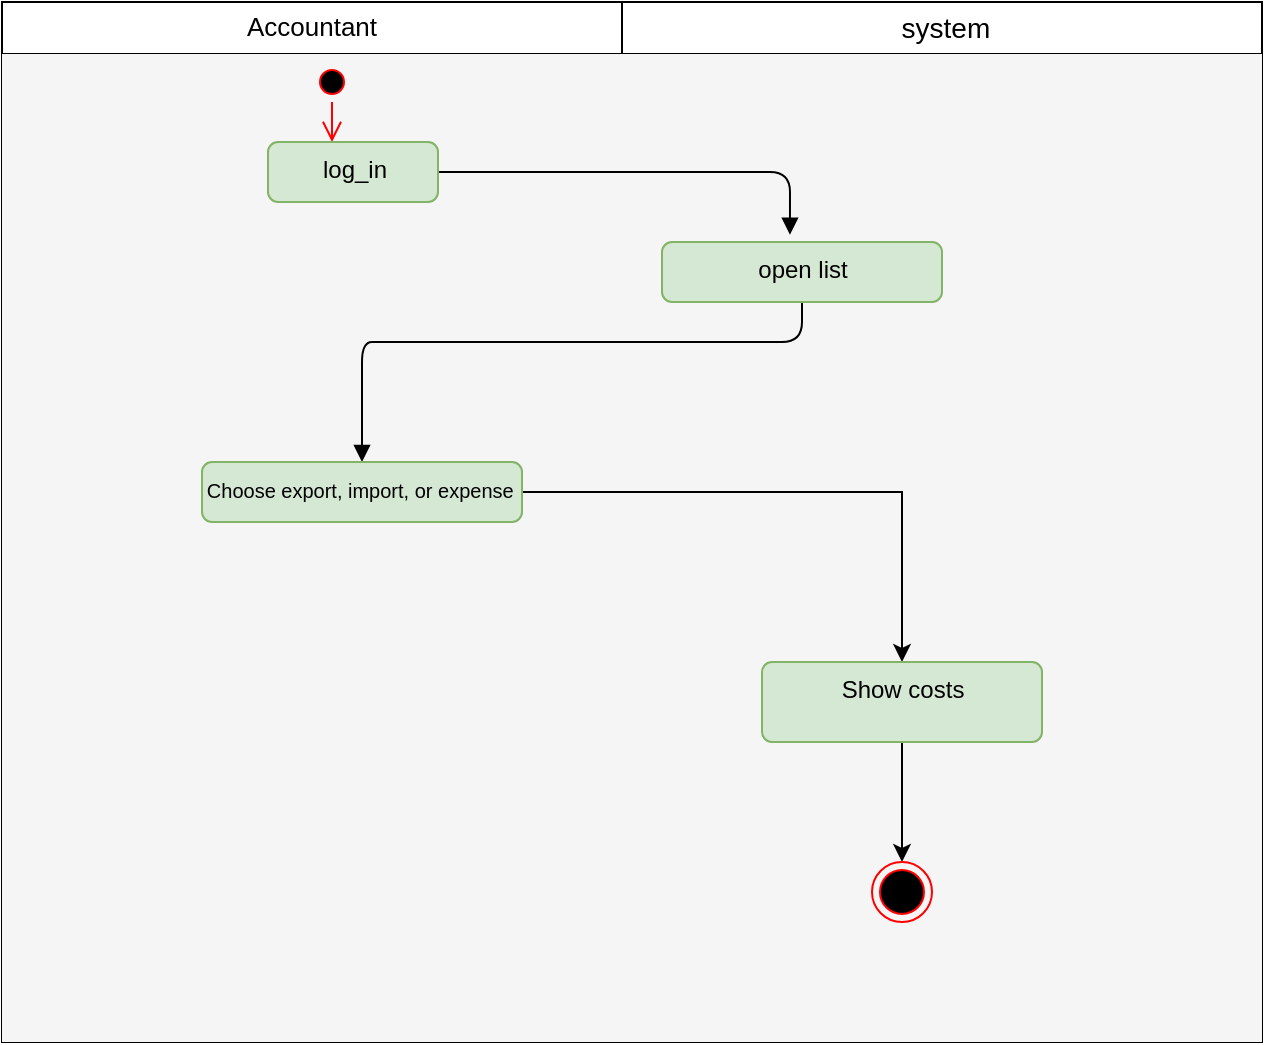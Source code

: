 <mxfile version="13.9.9" type="device"><diagram id="NzJypotiCb1DIV97a8o2" name="Page-1"><mxGraphModel dx="852" dy="494" grid="1" gridSize="10" guides="1" tooltips="1" connect="1" arrows="1" fold="1" page="1" pageScale="1" pageWidth="850" pageHeight="1100" math="0" shadow="0"><root><mxCell id="0"/><mxCell id="1" parent="0"/><mxCell id="_QCNhKMkjO_4iH3cB_B_-1" value="" style="shape=table;html=1;whiteSpace=wrap;startSize=0;container=1;collapsible=0;childLayout=tableLayout;" vertex="1" parent="1"><mxGeometry x="250" y="450" width="630" height="520" as="geometry"/></mxCell><mxCell id="_QCNhKMkjO_4iH3cB_B_-2" value="" style="shape=partialRectangle;html=1;whiteSpace=wrap;collapsible=0;dropTarget=0;pointerEvents=0;fillColor=none;top=0;left=0;bottom=0;right=0;points=[[0,0.5],[1,0.5]];portConstraint=eastwest;" vertex="1" parent="_QCNhKMkjO_4iH3cB_B_-1"><mxGeometry width="630" height="26" as="geometry"/></mxCell><mxCell id="_QCNhKMkjO_4iH3cB_B_-3" value="&lt;span style=&quot;line-height: 115% ; font-family: &amp;#34;arial&amp;#34; , sans-serif&quot;&gt;&lt;font style=&quot;font-size: 13px&quot;&gt;Accountant&lt;/font&gt;&lt;/span&gt;" style="shape=partialRectangle;html=1;whiteSpace=wrap;connectable=0;overflow=hidden;fillColor=none;top=0;left=0;bottom=0;right=0;" vertex="1" parent="_QCNhKMkjO_4iH3cB_B_-2"><mxGeometry width="310" height="26" as="geometry"/></mxCell><mxCell id="_QCNhKMkjO_4iH3cB_B_-4" value="&lt;span style=&quot;font-family: &amp;#34;arial&amp;#34; , sans-serif&quot;&gt;&lt;font style=&quot;font-size: 14px&quot;&gt;&amp;nbsp;system&lt;/font&gt;&lt;/span&gt;" style="shape=partialRectangle;html=1;whiteSpace=wrap;connectable=0;overflow=hidden;fillColor=none;top=0;left=0;bottom=0;right=0;" vertex="1" parent="_QCNhKMkjO_4iH3cB_B_-2"><mxGeometry x="310" width="320" height="26" as="geometry"/></mxCell><mxCell id="_QCNhKMkjO_4iH3cB_B_-5" value="" style="shape=partialRectangle;html=1;whiteSpace=wrap;collapsible=0;dropTarget=0;pointerEvents=0;fillColor=none;top=0;left=0;bottom=0;right=0;points=[[0,0.5],[1,0.5]];portConstraint=eastwest;" vertex="1" parent="_QCNhKMkjO_4iH3cB_B_-1"><mxGeometry y="26" width="630" height="494" as="geometry"/></mxCell><mxCell id="_QCNhKMkjO_4iH3cB_B_-6" value="" style="shape=partialRectangle;html=1;whiteSpace=wrap;connectable=0;overflow=hidden;fillColor=#f5f5f5;top=0;left=0;bottom=0;right=0;strokeColor=#666666;fontColor=#333333;" vertex="1" parent="_QCNhKMkjO_4iH3cB_B_-5"><mxGeometry width="310" height="494" as="geometry"/></mxCell><mxCell id="_QCNhKMkjO_4iH3cB_B_-7" value="" style="shape=partialRectangle;html=1;whiteSpace=wrap;connectable=0;overflow=hidden;fillColor=#f5f5f5;top=0;left=0;bottom=0;right=0;strokeColor=#666666;fontColor=#333333;" vertex="1" parent="_QCNhKMkjO_4iH3cB_B_-5"><mxGeometry x="310" width="320" height="494" as="geometry"/></mxCell><mxCell id="_QCNhKMkjO_4iH3cB_B_-8" value="" style="ellipse;html=1;shape=startState;fillColor=#000000;strokeColor=#ff0000;" vertex="1" parent="1"><mxGeometry x="405" y="480" width="20" height="20" as="geometry"/></mxCell><mxCell id="_QCNhKMkjO_4iH3cB_B_-9" value="" style="edgeStyle=orthogonalEdgeStyle;html=1;verticalAlign=bottom;endArrow=open;endSize=8;strokeColor=#ff0000;" edge="1" parent="1" source="_QCNhKMkjO_4iH3cB_B_-8"><mxGeometry relative="1" as="geometry"><mxPoint x="415" y="520" as="targetPoint"/><Array as="points"><mxPoint x="415" y="520"/><mxPoint x="415" y="520"/></Array></mxGeometry></mxCell><mxCell id="_QCNhKMkjO_4iH3cB_B_-10" style="edgeStyle=none;orthogonalLoop=1;jettySize=auto;html=1;entryX=0.457;entryY=-0.122;entryDx=0;entryDy=0;entryPerimeter=0;endArrow=block;" edge="1" parent="1" source="_QCNhKMkjO_4iH3cB_B_-11" target="_QCNhKMkjO_4iH3cB_B_-13"><mxGeometry relative="1" as="geometry"><Array as="points"><mxPoint x="644" y="535"/></Array></mxGeometry></mxCell><mxCell id="_QCNhKMkjO_4iH3cB_B_-11" value="log_in" style="html=1;align=center;verticalAlign=top;rounded=1;absoluteArcSize=1;arcSize=10;dashed=0;fillColor=#d5e8d4;strokeColor=#82b366;" vertex="1" parent="1"><mxGeometry x="383" y="520" width="85" height="30" as="geometry"/></mxCell><mxCell id="_QCNhKMkjO_4iH3cB_B_-12" style="edgeStyle=none;orthogonalLoop=1;jettySize=auto;html=1;entryX=0.5;entryY=0;entryDx=0;entryDy=0;endArrow=block;" edge="1" parent="1" source="_QCNhKMkjO_4iH3cB_B_-13" target="_QCNhKMkjO_4iH3cB_B_-15"><mxGeometry relative="1" as="geometry"><Array as="points"><mxPoint x="650" y="620"/><mxPoint x="620" y="620"/><mxPoint x="450" y="620"/><mxPoint x="430" y="620"/></Array></mxGeometry></mxCell><mxCell id="_QCNhKMkjO_4iH3cB_B_-13" value="open list" style="html=1;align=center;verticalAlign=top;rounded=1;absoluteArcSize=1;arcSize=10;dashed=0;fillColor=#d5e8d4;strokeColor=#82b366;" vertex="1" parent="1"><mxGeometry x="580" y="570" width="140" height="30" as="geometry"/></mxCell><mxCell id="_QCNhKMkjO_4iH3cB_B_-35" style="edgeStyle=orthogonalEdgeStyle;rounded=0;orthogonalLoop=1;jettySize=auto;html=1;" edge="1" parent="1" source="_QCNhKMkjO_4iH3cB_B_-15" target="_QCNhKMkjO_4iH3cB_B_-34"><mxGeometry relative="1" as="geometry"/></mxCell><mxCell id="_QCNhKMkjO_4iH3cB_B_-15" value="&lt;font style=&quot;font-size: 10px&quot;&gt;Choose&amp;nbsp;export, import, or expense&amp;nbsp;&lt;/font&gt;" style="html=1;align=center;verticalAlign=top;rounded=1;absoluteArcSize=1;arcSize=10;dashed=0;fillColor=#d5e8d4;strokeColor=#82b366;" vertex="1" parent="1"><mxGeometry x="350" y="680" width="160" height="30" as="geometry"/></mxCell><mxCell id="_QCNhKMkjO_4iH3cB_B_-38" style="edgeStyle=orthogonalEdgeStyle;rounded=0;orthogonalLoop=1;jettySize=auto;html=1;" edge="1" parent="1" source="_QCNhKMkjO_4iH3cB_B_-34" target="_QCNhKMkjO_4iH3cB_B_-37"><mxGeometry relative="1" as="geometry"/></mxCell><mxCell id="_QCNhKMkjO_4iH3cB_B_-34" value="Show costs" style="html=1;align=center;verticalAlign=top;rounded=1;absoluteArcSize=1;arcSize=10;dashed=0;fillColor=#d5e8d4;strokeColor=#82b366;" vertex="1" parent="1"><mxGeometry x="630" y="780" width="140" height="40" as="geometry"/></mxCell><mxCell id="_QCNhKMkjO_4iH3cB_B_-37" value="" style="ellipse;html=1;shape=endState;fillColor=#000000;strokeColor=#ff0000;" vertex="1" parent="1"><mxGeometry x="685" y="880" width="30" height="30" as="geometry"/></mxCell></root></mxGraphModel></diagram></mxfile>